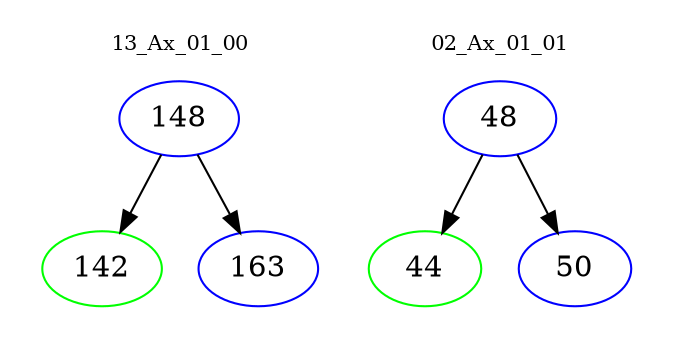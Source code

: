 digraph{
subgraph cluster_0 {
color = white
label = "13_Ax_01_00";
fontsize=10;
T0_148 [label="148", color="blue"]
T0_148 -> T0_142 [color="black"]
T0_142 [label="142", color="green"]
T0_148 -> T0_163 [color="black"]
T0_163 [label="163", color="blue"]
}
subgraph cluster_1 {
color = white
label = "02_Ax_01_01";
fontsize=10;
T1_48 [label="48", color="blue"]
T1_48 -> T1_44 [color="black"]
T1_44 [label="44", color="green"]
T1_48 -> T1_50 [color="black"]
T1_50 [label="50", color="blue"]
}
}
